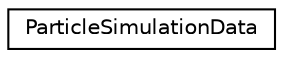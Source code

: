 digraph G
{
  edge [fontname="Helvetica",fontsize="10",labelfontname="Helvetica",labelfontsize="10"];
  node [fontname="Helvetica",fontsize="10",shape=record];
  rankdir=LR;
  Node1 [label="ParticleSimulationData",height=0.2,width=0.4,color="black", fillcolor="white", style="filled",URL="$de/df5/structParticleSimulationData.html"];
}
